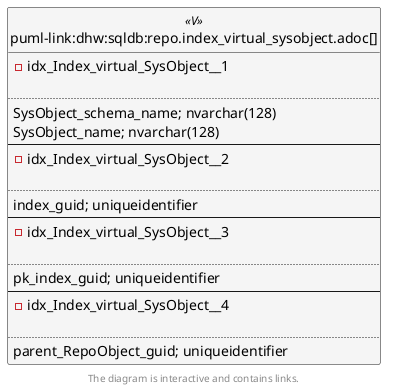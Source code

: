 @startuml
left to right direction
'top to bottom direction
hide circle
'avoide "." issues:
set namespaceSeparator none


skinparam class {
  BackgroundColor White
  BackgroundColor<<FN>> Yellow
  BackgroundColor<<FS>> Yellow
  BackgroundColor<<FT>> LightGray
  BackgroundColor<<IF>> Yellow
  BackgroundColor<<IS>> Yellow
  BackgroundColor<<P>> Aqua
  BackgroundColor<<PC>> Aqua
  BackgroundColor<<SN>> Yellow
  BackgroundColor<<SO>> SlateBlue
  BackgroundColor<<TF>> LightGray
  BackgroundColor<<TR>> Tomato
  BackgroundColor<<U>> White
  BackgroundColor<<V>> WhiteSmoke
  BackgroundColor<<X>> Aqua
  BackgroundColor<<external>> AliceBlue
}


entity "puml-link:dhw:sqldb:repo.index_virtual_sysobject.adoc[]" as repo.Index_virtual_SysObject << V >> {
- idx_Index_virtual_SysObject__1

..
SysObject_schema_name; nvarchar(128)
SysObject_name; nvarchar(128)
--
- idx_Index_virtual_SysObject__2

..
index_guid; uniqueidentifier
--
- idx_Index_virtual_SysObject__3

..
pk_index_guid; uniqueidentifier
--
- idx_Index_virtual_SysObject__4

..
parent_RepoObject_guid; uniqueidentifier
}

footer The diagram is interactive and contains links.
@enduml


